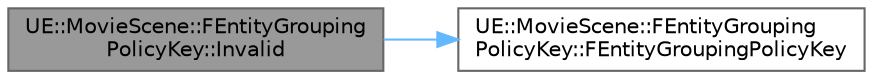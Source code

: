 digraph "UE::MovieScene::FEntityGroupingPolicyKey::Invalid"
{
 // INTERACTIVE_SVG=YES
 // LATEX_PDF_SIZE
  bgcolor="transparent";
  edge [fontname=Helvetica,fontsize=10,labelfontname=Helvetica,labelfontsize=10];
  node [fontname=Helvetica,fontsize=10,shape=box,height=0.2,width=0.4];
  rankdir="LR";
  Node1 [id="Node000001",label="UE::MovieScene::FEntityGrouping\lPolicyKey::Invalid",height=0.2,width=0.4,color="gray40", fillcolor="grey60", style="filled", fontcolor="black",tooltip=" "];
  Node1 -> Node2 [id="edge1_Node000001_Node000002",color="steelblue1",style="solid",tooltip=" "];
  Node2 [id="Node000002",label="UE::MovieScene::FEntityGrouping\lPolicyKey::FEntityGroupingPolicyKey",height=0.2,width=0.4,color="grey40", fillcolor="white", style="filled",URL="$d1/deb/structUE_1_1MovieScene_1_1FEntityGroupingPolicyKey.html#aad355b22b64da160b3673515f9c50cfa",tooltip=" "];
}
